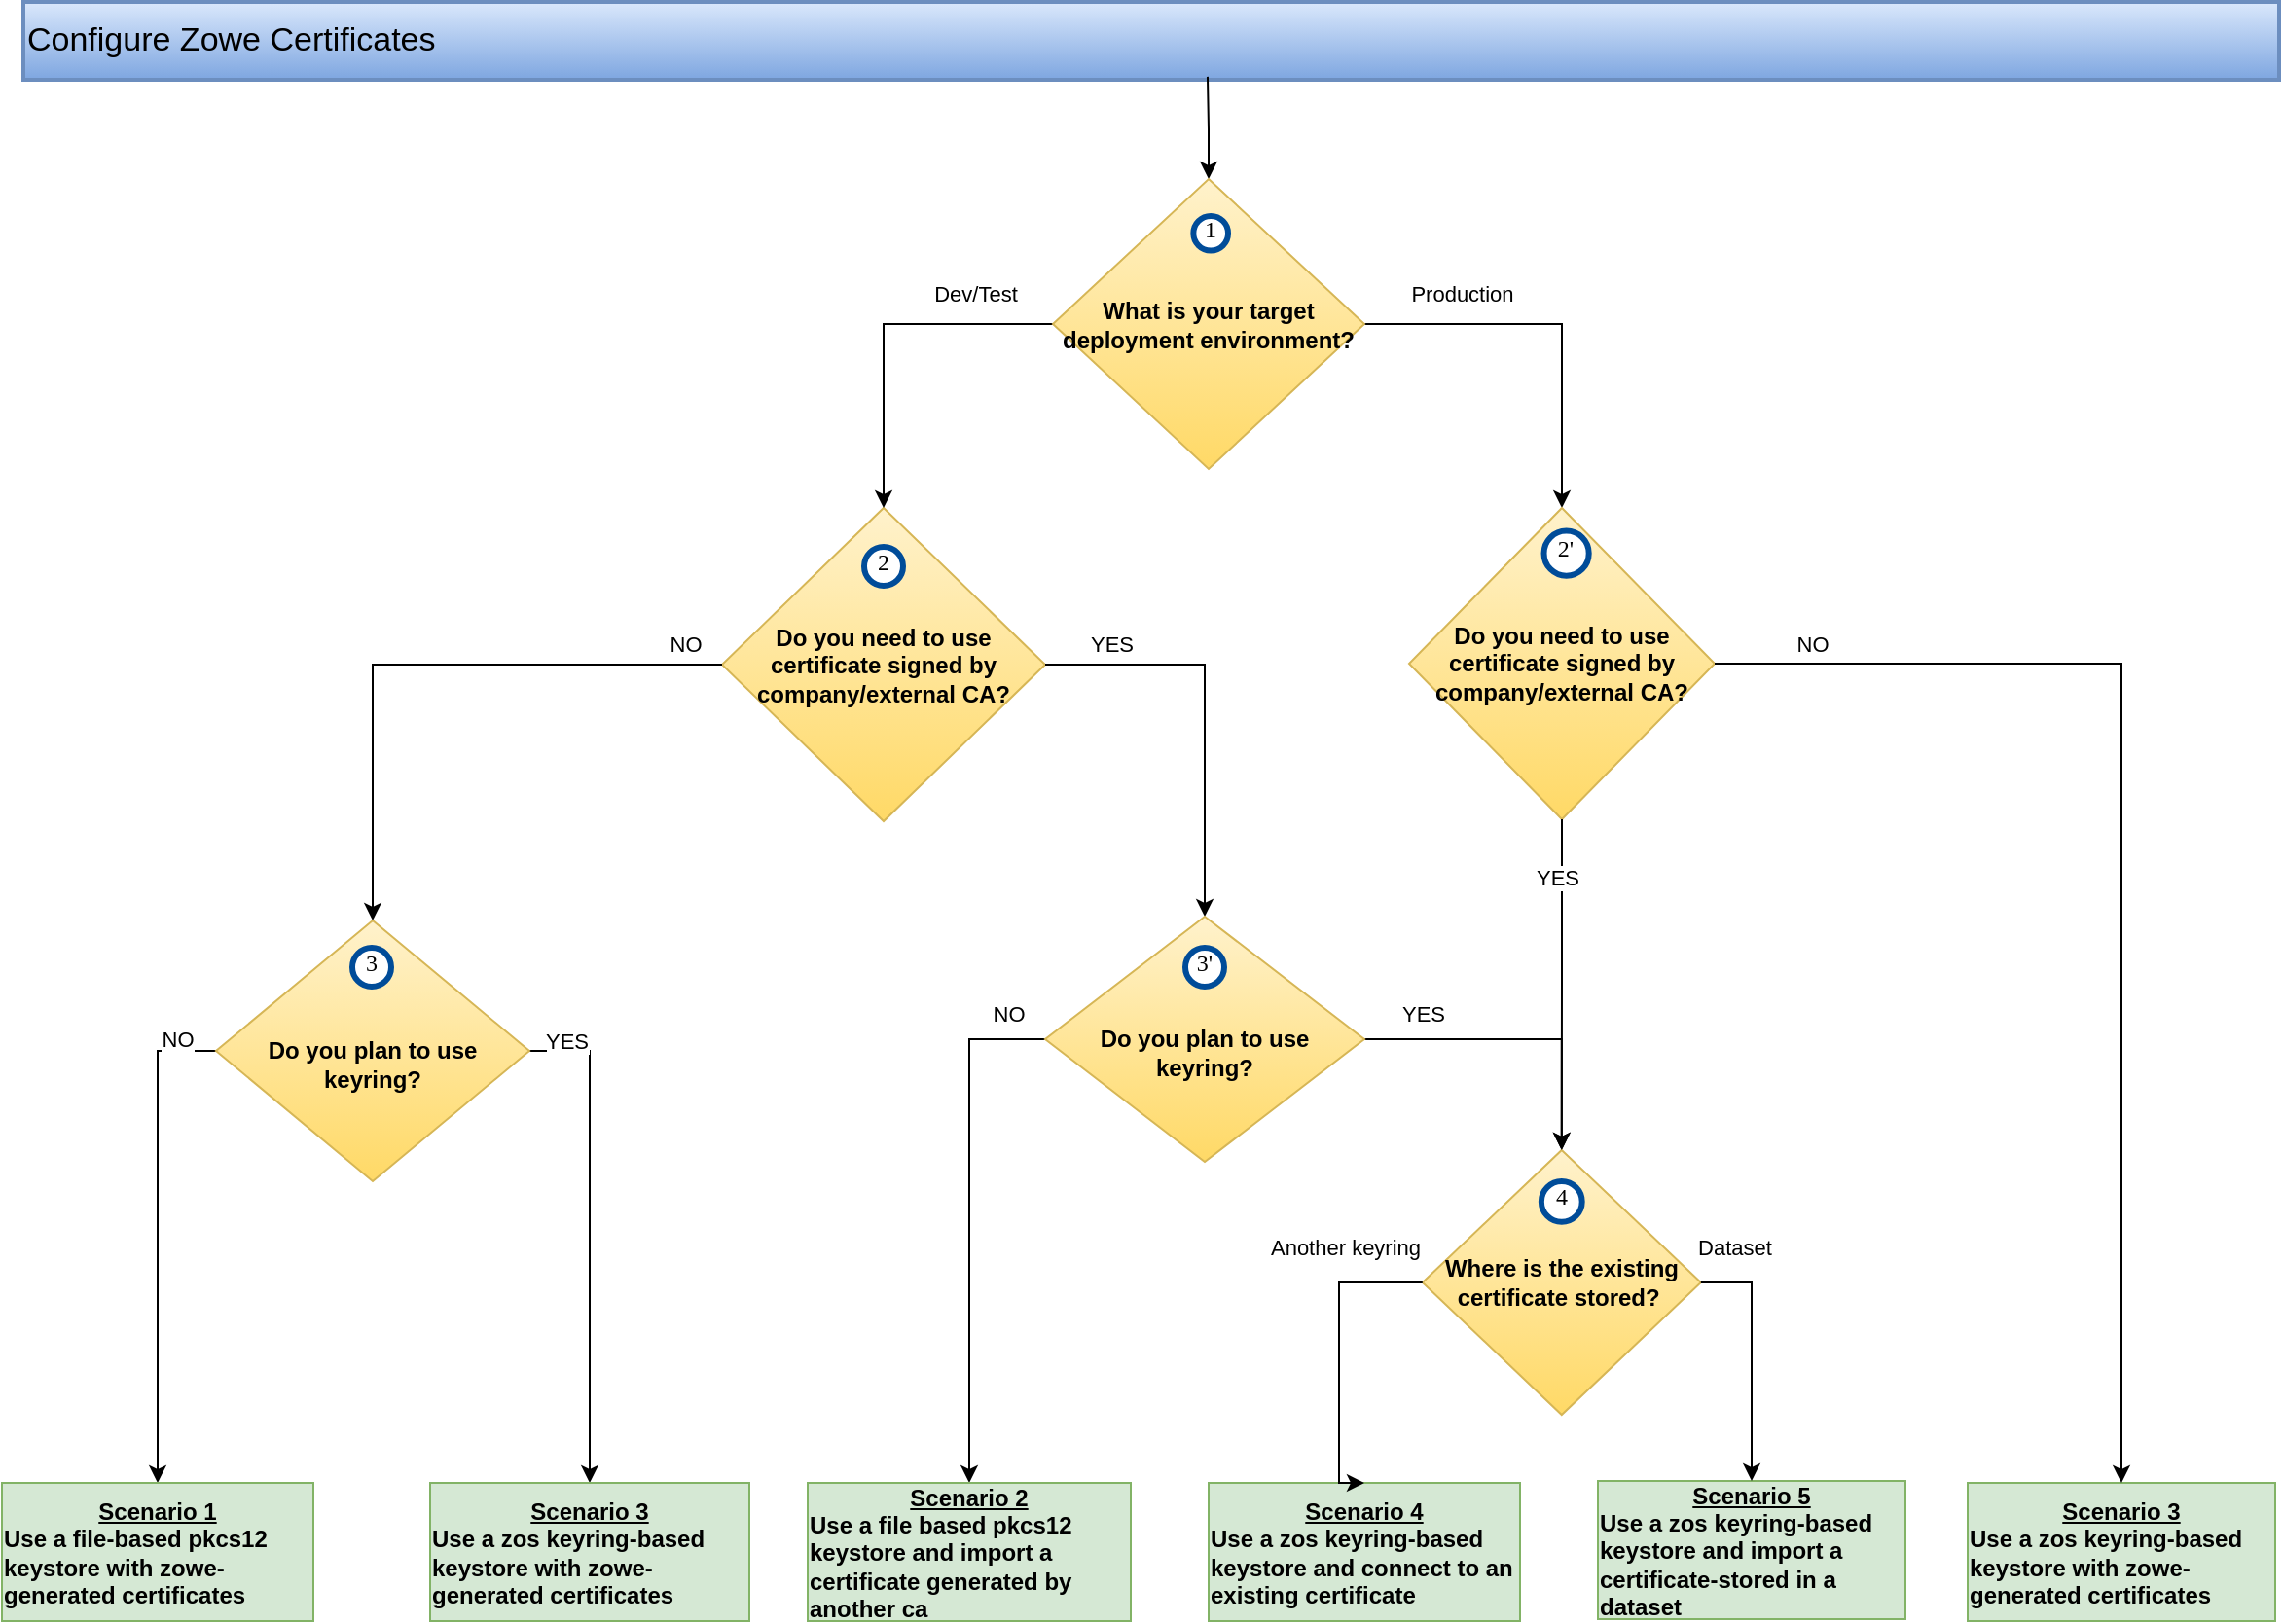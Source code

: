 <mxfile version="21.6.8" type="google">
  <diagram name="Page-1" id="2D4Eud1RVsdPvKpwBga_">
    <mxGraphModel grid="1" page="1" gridSize="10" guides="1" tooltips="1" connect="1" arrows="1" fold="1" pageScale="1" pageWidth="1100" pageHeight="850" math="0" shadow="0">
      <root>
        <mxCell id="0" />
        <mxCell id="1" parent="0" />
        <mxCell id="bi-3GEvjXEP-DX2mGwIE-1" value="" style="group;fontStyle=1" connectable="0" vertex="1" parent="1">
          <mxGeometry x="380" y="7070" width="166" height="161" as="geometry" />
        </mxCell>
        <mxCell id="bi-3GEvjXEP-DX2mGwIE-2" value="Do you need to use&lt;br&gt;certificate signed by company/external CA?" style="rhombus;whiteSpace=wrap;html=1;fillColor=#fff2cc;gradientColor=#ffd966;strokeColor=#d6b656;fontStyle=1" vertex="1" parent="bi-3GEvjXEP-DX2mGwIE-1">
          <mxGeometry width="166" height="161" as="geometry" />
        </mxCell>
        <mxCell id="bi-3GEvjXEP-DX2mGwIE-9" value="2" style="ellipse;whiteSpace=wrap;html=1;aspect=fixed;strokeWidth=3;fontFamily=Tahoma;spacingBottom=4;spacingRight=2;strokeColor=#004C99;spacingLeft=2;" vertex="1" parent="bi-3GEvjXEP-DX2mGwIE-1">
          <mxGeometry x="73" y="20" width="20" height="20" as="geometry" />
        </mxCell>
        <mxCell id="bi-3GEvjXEP-DX2mGwIE-3" value="Production" style="edgeStyle=orthogonalEdgeStyle;rounded=0;orthogonalLoop=1;jettySize=auto;html=1;exitX=1;exitY=0.5;exitDx=0;exitDy=0;entryX=0.5;entryY=0;entryDx=0;entryDy=0;" edge="1" parent="1" source="bi-3GEvjXEP-DX2mGwIE-8" target="bi-3GEvjXEP-DX2mGwIE-14">
          <mxGeometry x="-0.49" y="16" relative="1" as="geometry">
            <mxPoint x="866" y="7271" as="sourcePoint" />
            <mxPoint x="671" y="6970" as="targetPoint" />
            <Array as="points">
              <mxPoint x="812" y="6976" />
            </Array>
            <mxPoint as="offset" />
          </mxGeometry>
        </mxCell>
        <mxCell id="bi-3GEvjXEP-DX2mGwIE-4" value="" style="edgeStyle=orthogonalEdgeStyle;rounded=0;orthogonalLoop=1;jettySize=auto;html=1;exitX=0;exitY=0.5;exitDx=0;exitDy=0;entryX=0.5;entryY=0;entryDx=0;entryDy=0;" edge="1" parent="1" source="bi-3GEvjXEP-DX2mGwIE-8" target="bi-3GEvjXEP-DX2mGwIE-2">
          <mxGeometry relative="1" as="geometry">
            <mxPoint x="800" y="7076" as="sourcePoint" />
            <mxPoint x="510" y="7116" as="targetPoint" />
          </mxGeometry>
        </mxCell>
        <mxCell id="bi-3GEvjXEP-DX2mGwIE-5" value="Dev/Test" style="edgeLabel;html=1;align=center;verticalAlign=middle;resizable=0;points=[];" connectable="0" vertex="1" parent="bi-3GEvjXEP-DX2mGwIE-4">
          <mxGeometry x="-0.52" y="2" relative="1" as="geometry">
            <mxPoint x="3" y="-18" as="offset" />
          </mxGeometry>
        </mxCell>
        <mxCell id="bi-3GEvjXEP-DX2mGwIE-6" value="Configure Zowe Certificates" style="rounded=0;whiteSpace=wrap;html=1;fillColor=#dae8fc;strokeColor=#6c8ebf;strokeWidth=2;align=left;gradientColor=#7ea6e0;fontSize=17;" vertex="1" parent="1">
          <mxGeometry x="21" y="6810" width="1159" height="40" as="geometry" />
        </mxCell>
        <mxCell id="bi-3GEvjXEP-DX2mGwIE-7" value="" style="edgeStyle=orthogonalEdgeStyle;rounded=0;orthogonalLoop=1;jettySize=auto;html=1;entryX=0.525;entryY=0.961;entryDx=0;entryDy=0;entryPerimeter=0;endArrow=none;endFill=0;startArrow=classic;startFill=1;" edge="1" parent="1" source="bi-3GEvjXEP-DX2mGwIE-8" target="bi-3GEvjXEP-DX2mGwIE-6">
          <mxGeometry relative="1" as="geometry" />
        </mxCell>
        <mxCell id="bi-3GEvjXEP-DX2mGwIE-8" value="What is your target deployment environment?" style="rhombus;whiteSpace=wrap;html=1;fillColor=#fff2cc;gradientColor=#ffd966;strokeColor=#d6b656;fontStyle=1" vertex="1" parent="1">
          <mxGeometry x="550" y="6901" width="160" height="149" as="geometry" />
        </mxCell>
        <mxCell id="bi-3GEvjXEP-DX2mGwIE-11" style="edgeStyle=orthogonalEdgeStyle;rounded=0;orthogonalLoop=1;jettySize=auto;html=1;exitX=1;exitY=0.5;exitDx=0;exitDy=0;entryX=0.5;entryY=0;entryDx=0;entryDy=0;" edge="1" parent="1" source="bi-3GEvjXEP-DX2mGwIE-2" target="bi-3GEvjXEP-DX2mGwIE-19">
          <mxGeometry relative="1" as="geometry">
            <mxPoint x="341" y="7310" as="targetPoint" />
            <Array as="points">
              <mxPoint x="628" y="7151" />
            </Array>
          </mxGeometry>
        </mxCell>
        <mxCell id="bi-3GEvjXEP-DX2mGwIE-12" value="YES" style="edgeLabel;html=1;align=center;verticalAlign=middle;resizable=0;points=[];" connectable="0" vertex="1" parent="bi-3GEvjXEP-DX2mGwIE-11">
          <mxGeometry x="-0.204" y="-1" relative="1" as="geometry">
            <mxPoint x="-47" y="-13" as="offset" />
          </mxGeometry>
        </mxCell>
        <mxCell id="bi-3GEvjXEP-DX2mGwIE-13" value="" style="group;fontStyle=1" connectable="0" vertex="1" parent="1">
          <mxGeometry x="733" y="7070" width="157" height="160" as="geometry" />
        </mxCell>
        <mxCell id="bi-3GEvjXEP-DX2mGwIE-14" value="Do you need to use&lt;br style=&quot;border-color: var(--border-color);&quot;&gt;certificate signed by company/external CA?" style="rhombus;whiteSpace=wrap;html=1;fillColor=#fff2cc;gradientColor=#ffd966;strokeColor=#d6b656;fontStyle=1" vertex="1" parent="bi-3GEvjXEP-DX2mGwIE-13">
          <mxGeometry width="157" height="160" as="geometry" />
        </mxCell>
        <mxCell id="bi-3GEvjXEP-DX2mGwIE-15" value="2&#39;" style="ellipse;whiteSpace=wrap;html=1;aspect=fixed;strokeWidth=3;fontFamily=Tahoma;spacingBottom=4;spacingRight=2;strokeColor=#004C99;spacingLeft=2;" vertex="1" parent="bi-3GEvjXEP-DX2mGwIE-13">
          <mxGeometry x="69.265" y="11.783" width="23.088" height="23.088" as="geometry" />
        </mxCell>
        <mxCell id="bi-3GEvjXEP-DX2mGwIE-16" value="" style="edgeStyle=orthogonalEdgeStyle;rounded=0;orthogonalLoop=1;jettySize=auto;html=1;exitX=0;exitY=0.5;exitDx=0;exitDy=0;" edge="1" parent="1" source="bi-3GEvjXEP-DX2mGwIE-19" target="bi-3GEvjXEP-DX2mGwIE-27">
          <mxGeometry relative="1" as="geometry" />
        </mxCell>
        <mxCell id="bi-3GEvjXEP-DX2mGwIE-17" value="NO" style="edgeLabel;html=1;align=center;verticalAlign=middle;resizable=0;points=[];" connectable="0" vertex="1" parent="bi-3GEvjXEP-DX2mGwIE-16">
          <mxGeometry x="-0.159" relative="1" as="geometry">
            <mxPoint x="20" y="-87" as="offset" />
          </mxGeometry>
        </mxCell>
        <mxCell id="bi-3GEvjXEP-DX2mGwIE-18" value="YES" style="edgeStyle=orthogonalEdgeStyle;rounded=0;orthogonalLoop=1;jettySize=auto;html=1;entryX=0.5;entryY=0;entryDx=0;entryDy=0;exitX=1;exitY=0.5;exitDx=0;exitDy=0;" edge="1" parent="1">
          <mxGeometry x="-0.621" y="13" relative="1" as="geometry">
            <mxPoint x="710" y="7343" as="sourcePoint" />
            <mxPoint as="offset" />
            <mxPoint x="811.393" y="7400" as="targetPoint" />
            <Array as="points">
              <mxPoint x="811" y="7343" />
            </Array>
          </mxGeometry>
        </mxCell>
        <mxCell id="bi-3GEvjXEP-DX2mGwIE-19" value="&lt;br&gt;Do you plan to use&lt;br&gt;keyring?" style="rhombus;whiteSpace=wrap;html=1;fillColor=#fff2cc;gradientColor=#ffd966;strokeColor=#d6b656;fontStyle=1" vertex="1" parent="1">
          <mxGeometry x="546" y="7280" width="164" height="126" as="geometry" />
        </mxCell>
        <mxCell id="bi-3GEvjXEP-DX2mGwIE-20" style="edgeStyle=orthogonalEdgeStyle;rounded=0;orthogonalLoop=1;jettySize=auto;html=1;exitX=1;exitY=0.5;exitDx=0;exitDy=0;" edge="1" parent="1" source="bi-3GEvjXEP-DX2mGwIE-24" target="bi-3GEvjXEP-DX2mGwIE-32">
          <mxGeometry relative="1" as="geometry" />
        </mxCell>
        <mxCell id="bi-3GEvjXEP-DX2mGwIE-21" value="YES" style="edgeLabel;html=1;align=center;verticalAlign=middle;resizable=0;points=[];" connectable="0" vertex="1" parent="bi-3GEvjXEP-DX2mGwIE-20">
          <mxGeometry x="-0.183" y="-3" relative="1" as="geometry">
            <mxPoint x="-9" y="-78" as="offset" />
          </mxGeometry>
        </mxCell>
        <mxCell id="bi-3GEvjXEP-DX2mGwIE-22" value="" style="edgeStyle=orthogonalEdgeStyle;rounded=0;orthogonalLoop=1;jettySize=auto;html=1;exitX=0;exitY=0.5;exitDx=0;exitDy=0;" edge="1" parent="1" source="bi-3GEvjXEP-DX2mGwIE-24" target="bi-3GEvjXEP-DX2mGwIE-31">
          <mxGeometry relative="1" as="geometry" />
        </mxCell>
        <mxCell id="bi-3GEvjXEP-DX2mGwIE-23" value="NO" style="edgeLabel;html=1;align=center;verticalAlign=middle;resizable=0;points=[];" connectable="0" vertex="1" parent="bi-3GEvjXEP-DX2mGwIE-22">
          <mxGeometry x="-0.135" y="5" relative="1" as="geometry">
            <mxPoint x="5" y="-85" as="offset" />
          </mxGeometry>
        </mxCell>
        <mxCell id="bi-3GEvjXEP-DX2mGwIE-24" value="&lt;br&gt;Do you plan to use&lt;br&gt;keyring?" style="rhombus;whiteSpace=wrap;html=1;fillColor=#fff2cc;gradientColor=#ffd966;strokeColor=#d6b656;fontStyle=1" vertex="1" parent="1">
          <mxGeometry x="120" y="7282" width="161" height="134" as="geometry" />
        </mxCell>
        <mxCell id="bi-3GEvjXEP-DX2mGwIE-25" value="" style="edgeStyle=orthogonalEdgeStyle;rounded=0;orthogonalLoop=1;jettySize=auto;html=1;" edge="1" parent="1" source="bi-3GEvjXEP-DX2mGwIE-2" target="bi-3GEvjXEP-DX2mGwIE-24">
          <mxGeometry relative="1" as="geometry" />
        </mxCell>
        <mxCell id="bi-3GEvjXEP-DX2mGwIE-26" value="NO" style="edgeLabel;html=1;align=center;verticalAlign=middle;resizable=0;points=[];" connectable="0" vertex="1" parent="bi-3GEvjXEP-DX2mGwIE-25">
          <mxGeometry y="-3" relative="1" as="geometry">
            <mxPoint x="136" y="-8" as="offset" />
          </mxGeometry>
        </mxCell>
        <mxCell id="bi-3GEvjXEP-DX2mGwIE-27" value="&lt;u&gt;Scenario 2&lt;/u&gt;&lt;br&gt;&lt;div style=&quot;text-align: left;&quot;&gt;&lt;span style=&quot;background-color: initial;&quot;&gt;Use a file based pkcs12 keystore and import a certificate generated by another ca&lt;/span&gt;&lt;/div&gt;" style="whiteSpace=wrap;html=1;fillColor=#d5e8d4;strokeColor=#82b366;fontStyle=1" vertex="1" parent="1">
          <mxGeometry x="424" y="7571" width="166" height="71" as="geometry" />
        </mxCell>
        <mxCell id="bi-3GEvjXEP-DX2mGwIE-28" value="" style="group" connectable="0" vertex="1" parent="1">
          <mxGeometry x="737" y="7400" width="143" height="136" as="geometry" />
        </mxCell>
        <mxCell id="bi-3GEvjXEP-DX2mGwIE-29" value="Where is the existing certificate stored?&amp;nbsp;" style="rhombus;whiteSpace=wrap;html=1;fillColor=#fff2cc;gradientColor=#ffd966;strokeColor=#d6b656;fontStyle=1" vertex="1" parent="bi-3GEvjXEP-DX2mGwIE-28">
          <mxGeometry x="2.893" width="143" height="136" as="geometry" />
        </mxCell>
        <mxCell id="bi-3GEvjXEP-DX2mGwIE-30" value="4" style="ellipse;whiteSpace=wrap;html=1;aspect=fixed;strokeWidth=3;fontFamily=Tahoma;spacingBottom=4;spacingRight=2;strokeColor=#004C99;spacingLeft=2;" vertex="1" parent="bi-3GEvjXEP-DX2mGwIE-28">
          <mxGeometry x="63.929" y="15.998" width="20.923" height="20.923" as="geometry" />
        </mxCell>
        <mxCell id="bi-3GEvjXEP-DX2mGwIE-31" value="&lt;u&gt;Scenario 1&lt;/u&gt;&lt;br&gt;&lt;div style=&quot;text-align: left;&quot;&gt;&lt;span style=&quot;background-color: initial;&quot;&gt;Use a file-based pkcs12 keystore with zowe-generated certificates&lt;/span&gt;&lt;/div&gt;" style="whiteSpace=wrap;html=1;fillColor=#d5e8d4;strokeColor=#82b366;fontStyle=1" vertex="1" parent="1">
          <mxGeometry x="10" y="7571" width="160" height="71" as="geometry" />
        </mxCell>
        <mxCell id="bi-3GEvjXEP-DX2mGwIE-32" value="&lt;u&gt;Scenario 3&lt;/u&gt;&lt;br&gt;&lt;div style=&quot;text-align: left;&quot;&gt;&lt;span style=&quot;background-color: initial;&quot;&gt;Use a zos keyring-based keystore with zowe-generated certificates&lt;/span&gt;&lt;/div&gt;" style="whiteSpace=wrap;html=1;fillColor=#d5e8d4;strokeColor=#82b366;fontStyle=1" vertex="1" parent="1">
          <mxGeometry x="230" y="7571" width="164" height="71" as="geometry" />
        </mxCell>
        <mxCell id="bi-3GEvjXEP-DX2mGwIE-33" value="&lt;u&gt;Scenario 4&lt;/u&gt;&lt;br&gt;&lt;div style=&quot;text-align: left;&quot;&gt;&lt;span style=&quot;background-color: initial;&quot;&gt;Use a zos keyring-based keystore and connect to an existing certificate&lt;/span&gt;&lt;/div&gt;" style="whiteSpace=wrap;html=1;fillColor=#d5e8d4;strokeColor=#82b366;fontStyle=1" vertex="1" parent="1">
          <mxGeometry x="630" y="7571" width="160" height="71" as="geometry" />
        </mxCell>
        <mxCell id="bi-3GEvjXEP-DX2mGwIE-34" value="Another keyring" style="edgeStyle=orthogonalEdgeStyle;rounded=0;orthogonalLoop=1;jettySize=auto;html=1;exitX=0;exitY=0.5;exitDx=0;exitDy=0;entryX=0.5;entryY=0;entryDx=0;entryDy=0;" edge="1" parent="1" source="bi-3GEvjXEP-DX2mGwIE-29" target="bi-3GEvjXEP-DX2mGwIE-33">
          <mxGeometry x="-0.498" y="-18" relative="1" as="geometry">
            <mxPoint as="offset" />
            <mxPoint x="732.143" y="7465" as="sourcePoint" />
            <mxPoint x="680" y="7615" as="targetPoint" />
            <Array as="points">
              <mxPoint x="697" y="7468" />
            </Array>
          </mxGeometry>
        </mxCell>
        <mxCell id="bi-3GEvjXEP-DX2mGwIE-35" value="&lt;u&gt;Scenario 5&lt;/u&gt;&lt;br&gt;&lt;div style=&quot;text-align: left;&quot;&gt;&lt;span style=&quot;background-color: initial;&quot;&gt;Use a zos keyring-based keystore and import a certificate-stored in a dataset&lt;/span&gt;&lt;/div&gt;" style="whiteSpace=wrap;html=1;fillColor=#d5e8d4;strokeColor=#82b366;fontStyle=1" vertex="1" parent="1">
          <mxGeometry x="830" y="7570" width="158" height="71" as="geometry" />
        </mxCell>
        <mxCell id="bi-3GEvjXEP-DX2mGwIE-36" style="edgeStyle=orthogonalEdgeStyle;rounded=0;orthogonalLoop=1;jettySize=auto;html=1;exitX=1;exitY=0.5;exitDx=0;exitDy=0;entryX=0.5;entryY=0;entryDx=0;entryDy=0;" edge="1" parent="1" source="bi-3GEvjXEP-DX2mGwIE-29" target="bi-3GEvjXEP-DX2mGwIE-35">
          <mxGeometry relative="1" as="geometry" />
        </mxCell>
        <mxCell id="bi-3GEvjXEP-DX2mGwIE-37" value="Dataset" style="edgeLabel;html=1;align=center;verticalAlign=middle;resizable=0;points=[];" connectable="0" vertex="1" parent="bi-3GEvjXEP-DX2mGwIE-36">
          <mxGeometry x="-0.334" relative="1" as="geometry">
            <mxPoint x="-9" y="-35" as="offset" />
          </mxGeometry>
        </mxCell>
        <mxCell id="bi-3GEvjXEP-DX2mGwIE-38" value="&lt;u&gt;Scenario 3&lt;/u&gt;&lt;br style=&quot;border-color: var(--border-color);&quot;&gt;&lt;div style=&quot;border-color: var(--border-color); text-align: left;&quot;&gt;Use a zos keyring-based keystore with zowe-generated certificates&lt;/div&gt;" style="whiteSpace=wrap;html=1;fillColor=#d5e8d4;strokeColor=#82b366;fontStyle=1" vertex="1" parent="1">
          <mxGeometry x="1020" y="7571" width="158" height="71" as="geometry" />
        </mxCell>
        <mxCell id="bi-3GEvjXEP-DX2mGwIE-39" value="" style="edgeStyle=orthogonalEdgeStyle;rounded=0;orthogonalLoop=1;jettySize=auto;html=1;" edge="1" parent="1" source="bi-3GEvjXEP-DX2mGwIE-14" target="bi-3GEvjXEP-DX2mGwIE-38">
          <mxGeometry relative="1" as="geometry" />
        </mxCell>
        <mxCell id="bi-3GEvjXEP-DX2mGwIE-40" value="NO" style="edgeLabel;html=1;align=center;verticalAlign=middle;resizable=0;points=[];" connectable="0" vertex="1" parent="bi-3GEvjXEP-DX2mGwIE-39">
          <mxGeometry x="0.011" y="1" relative="1" as="geometry">
            <mxPoint x="-160" y="-120" as="offset" />
          </mxGeometry>
        </mxCell>
        <mxCell id="bi-3GEvjXEP-DX2mGwIE-41" style="edgeStyle=orthogonalEdgeStyle;rounded=0;orthogonalLoop=1;jettySize=auto;html=1;entryX=0.5;entryY=0;entryDx=0;entryDy=0;" edge="1" parent="1" source="bi-3GEvjXEP-DX2mGwIE-14" target="bi-3GEvjXEP-DX2mGwIE-29">
          <mxGeometry relative="1" as="geometry" />
        </mxCell>
        <mxCell id="bi-3GEvjXEP-DX2mGwIE-42" value="YES" style="edgeLabel;html=1;align=center;verticalAlign=middle;resizable=0;points=[];" connectable="0" vertex="1" parent="bi-3GEvjXEP-DX2mGwIE-41">
          <mxGeometry x="-0.413" y="-1" relative="1" as="geometry">
            <mxPoint x="-2" y="-20" as="offset" />
          </mxGeometry>
        </mxCell>
        <mxCell id="bi-3GEvjXEP-DX2mGwIE-43" value="1" style="ellipse;whiteSpace=wrap;html=1;aspect=fixed;strokeWidth=3;fontFamily=Tahoma;spacingBottom=4;spacingRight=2;strokeColor=#004C99;spacingLeft=2;" vertex="1" parent="1">
          <mxGeometry x="622.189" y="6920" width="17.814" height="17.814" as="geometry" />
        </mxCell>
        <mxCell id="bi-3GEvjXEP-DX2mGwIE-44" value="3" style="ellipse;whiteSpace=wrap;html=1;aspect=fixed;strokeWidth=3;fontFamily=Tahoma;spacingBottom=4;spacingRight=2;strokeColor=#004C99;spacingLeft=2;" vertex="1" parent="1">
          <mxGeometry x="190" y="7296" width="20" height="20" as="geometry" />
        </mxCell>
        <mxCell id="bi-3GEvjXEP-DX2mGwIE-45" value="3&#39;" style="ellipse;whiteSpace=wrap;html=1;aspect=fixed;strokeWidth=3;fontFamily=Tahoma;spacingBottom=4;spacingRight=2;strokeColor=#004C99;spacingLeft=2;" vertex="1" parent="1">
          <mxGeometry x="618" y="7296" width="20" height="20" as="geometry" />
        </mxCell>
      </root>
    </mxGraphModel>
  </diagram>
</mxfile>
